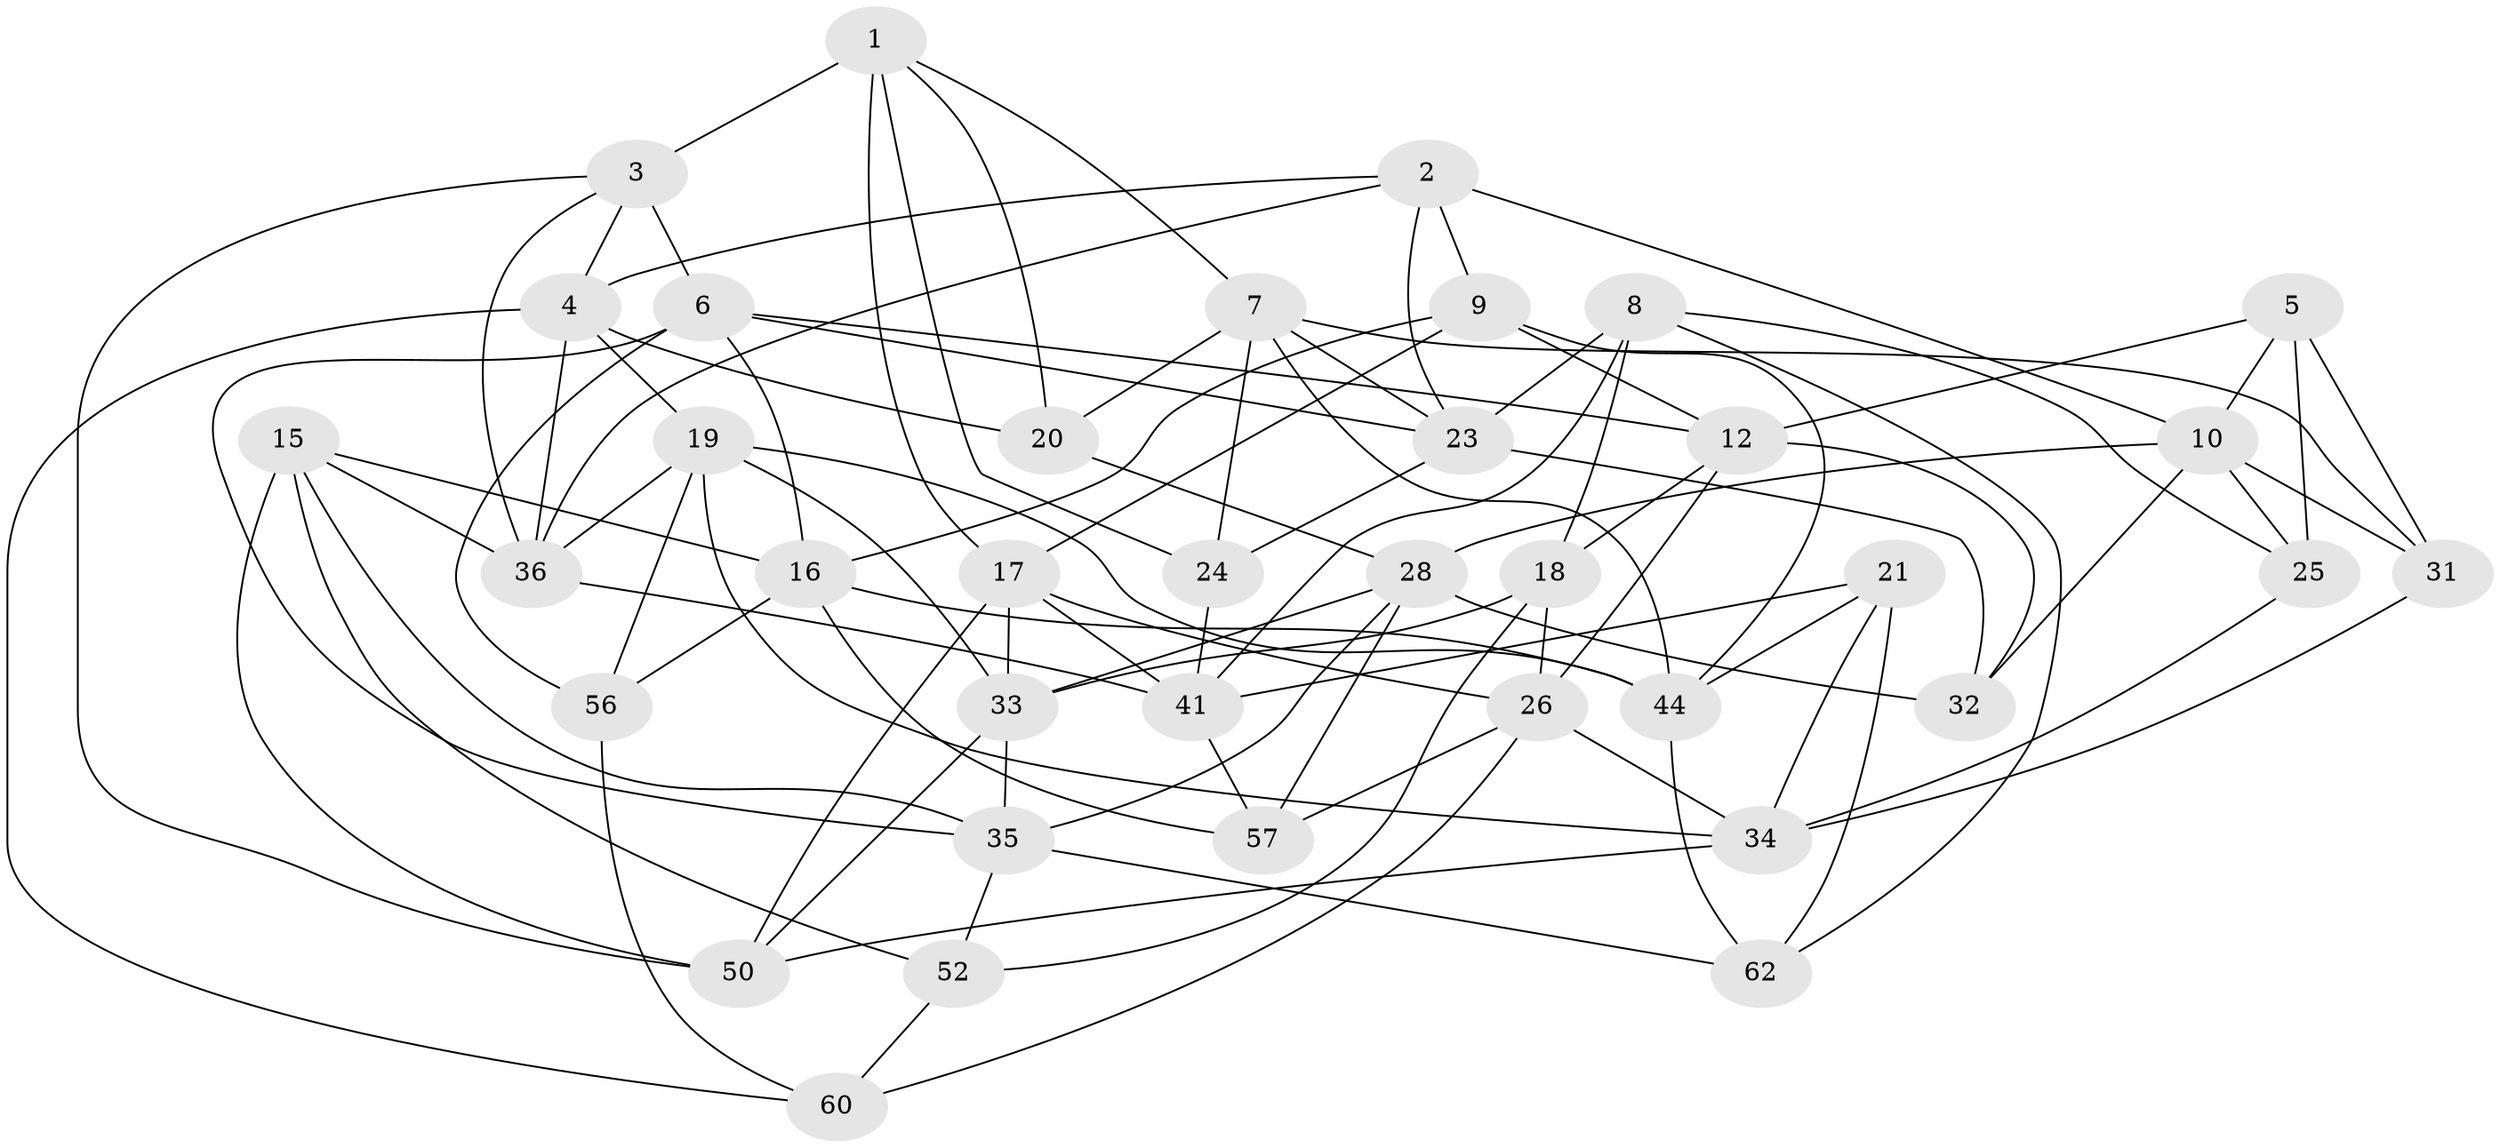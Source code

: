 // original degree distribution, {4: 1.0}
// Generated by graph-tools (version 1.1) at 2025/11/02/27/25 16:11:51]
// undirected, 37 vertices, 95 edges
graph export_dot {
graph [start="1"]
  node [color=gray90,style=filled];
  1 [super="+38"];
  2 [super="+13"];
  3 [super="+55"];
  4 [super="+11"];
  5;
  6 [super="+14"];
  7 [super="+48"];
  8 [super="+59"];
  9 [super="+51"];
  10 [super="+58"];
  12 [super="+46"];
  15 [super="+47"];
  16 [super="+37"];
  17 [super="+22"];
  18 [super="+54"];
  19 [super="+29"];
  20;
  21;
  23 [super="+27"];
  24;
  25;
  26 [super="+30"];
  28 [super="+49"];
  31;
  32;
  33 [super="+39"];
  34 [super="+53"];
  35 [super="+43"];
  36 [super="+40"];
  41 [super="+42"];
  44 [super="+45"];
  50 [super="+61"];
  52;
  56;
  57;
  60;
  62;
  1 -- 20;
  1 -- 7;
  1 -- 3 [weight=2];
  1 -- 24;
  1 -- 17;
  2 -- 36;
  2 -- 9 [weight=2];
  2 -- 23;
  2 -- 10;
  2 -- 4;
  3 -- 36;
  3 -- 50;
  3 -- 4;
  3 -- 6;
  4 -- 60;
  4 -- 36;
  4 -- 19;
  4 -- 20;
  5 -- 12;
  5 -- 25;
  5 -- 31;
  5 -- 10;
  6 -- 56;
  6 -- 12;
  6 -- 16;
  6 -- 23;
  6 -- 35;
  7 -- 31;
  7 -- 44;
  7 -- 24;
  7 -- 20;
  7 -- 23;
  8 -- 18 [weight=2];
  8 -- 25;
  8 -- 41;
  8 -- 62;
  8 -- 23;
  9 -- 12;
  9 -- 17;
  9 -- 16;
  9 -- 44;
  10 -- 31;
  10 -- 25;
  10 -- 32;
  10 -- 28;
  12 -- 32;
  12 -- 18;
  12 -- 26;
  15 -- 36;
  15 -- 50 [weight=2];
  15 -- 16;
  15 -- 52;
  15 -- 35;
  16 -- 57;
  16 -- 56;
  16 -- 44;
  17 -- 33;
  17 -- 50;
  17 -- 41;
  17 -- 26;
  18 -- 26;
  18 -- 52;
  18 -- 33;
  19 -- 36;
  19 -- 44;
  19 -- 56;
  19 -- 34;
  19 -- 33;
  20 -- 28;
  21 -- 41;
  21 -- 62;
  21 -- 34;
  21 -- 44;
  23 -- 32;
  23 -- 24;
  24 -- 41;
  25 -- 34;
  26 -- 60;
  26 -- 34;
  26 -- 57;
  28 -- 57;
  28 -- 32;
  28 -- 33;
  28 -- 35;
  31 -- 34;
  33 -- 35;
  33 -- 50;
  34 -- 50;
  35 -- 62;
  35 -- 52;
  36 -- 41;
  41 -- 57;
  44 -- 62;
  52 -- 60;
  56 -- 60;
}
